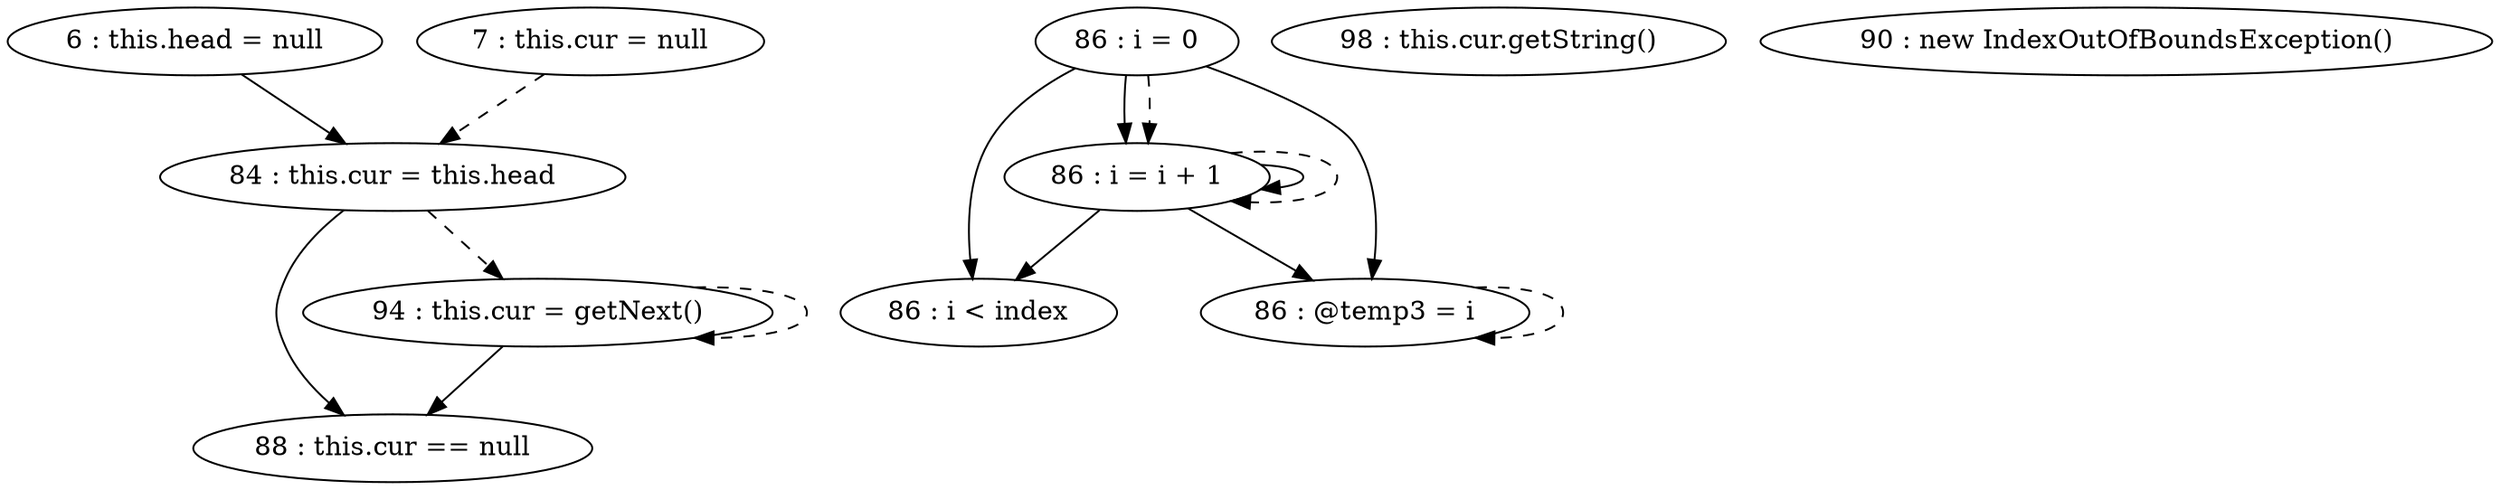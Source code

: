 digraph G {
"6 : this.head = null"
"6 : this.head = null" -> "84 : this.cur = this.head"
"7 : this.cur = null"
"7 : this.cur = null" -> "84 : this.cur = this.head" [style=dashed]
"84 : this.cur = this.head"
"84 : this.cur = this.head" -> "88 : this.cur == null"
"84 : this.cur = this.head" -> "94 : this.cur = getNext()" [style=dashed]
"86 : i = 0"
"86 : i = 0" -> "86 : i < index"
"86 : i = 0" -> "86 : @temp3 = i"
"86 : i = 0" -> "86 : i = i + 1"
"86 : i = 0" -> "86 : i = i + 1" [style=dashed]
"86 : i < index"
"88 : this.cur == null"
"98 : this.cur.getString()"
"90 : new IndexOutOfBoundsException()"
"94 : this.cur = getNext()"
"94 : this.cur = getNext()" -> "88 : this.cur == null"
"94 : this.cur = getNext()" -> "94 : this.cur = getNext()" [style=dashed]
"86 : @temp3 = i"
"86 : @temp3 = i" -> "86 : @temp3 = i" [style=dashed]
"86 : i = i + 1"
"86 : i = i + 1" -> "86 : i < index"
"86 : i = i + 1" -> "86 : @temp3 = i"
"86 : i = i + 1" -> "86 : i = i + 1"
"86 : i = i + 1" -> "86 : i = i + 1" [style=dashed]
}